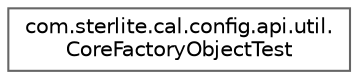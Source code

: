 digraph "Graphical Class Hierarchy"
{
 // LATEX_PDF_SIZE
  bgcolor="transparent";
  edge [fontname=Helvetica,fontsize=10,labelfontname=Helvetica,labelfontsize=10];
  node [fontname=Helvetica,fontsize=10,shape=box,height=0.2,width=0.4];
  rankdir="LR";
  Node0 [id="Node000000",label="com.sterlite.cal.config.api.util.\lCoreFactoryObjectTest",height=0.2,width=0.4,color="grey40", fillcolor="white", style="filled",URL="$classcom_1_1sterlite_1_1cal_1_1config_1_1api_1_1util_1_1_core_factory_object_test.html",tooltip=" "];
}
